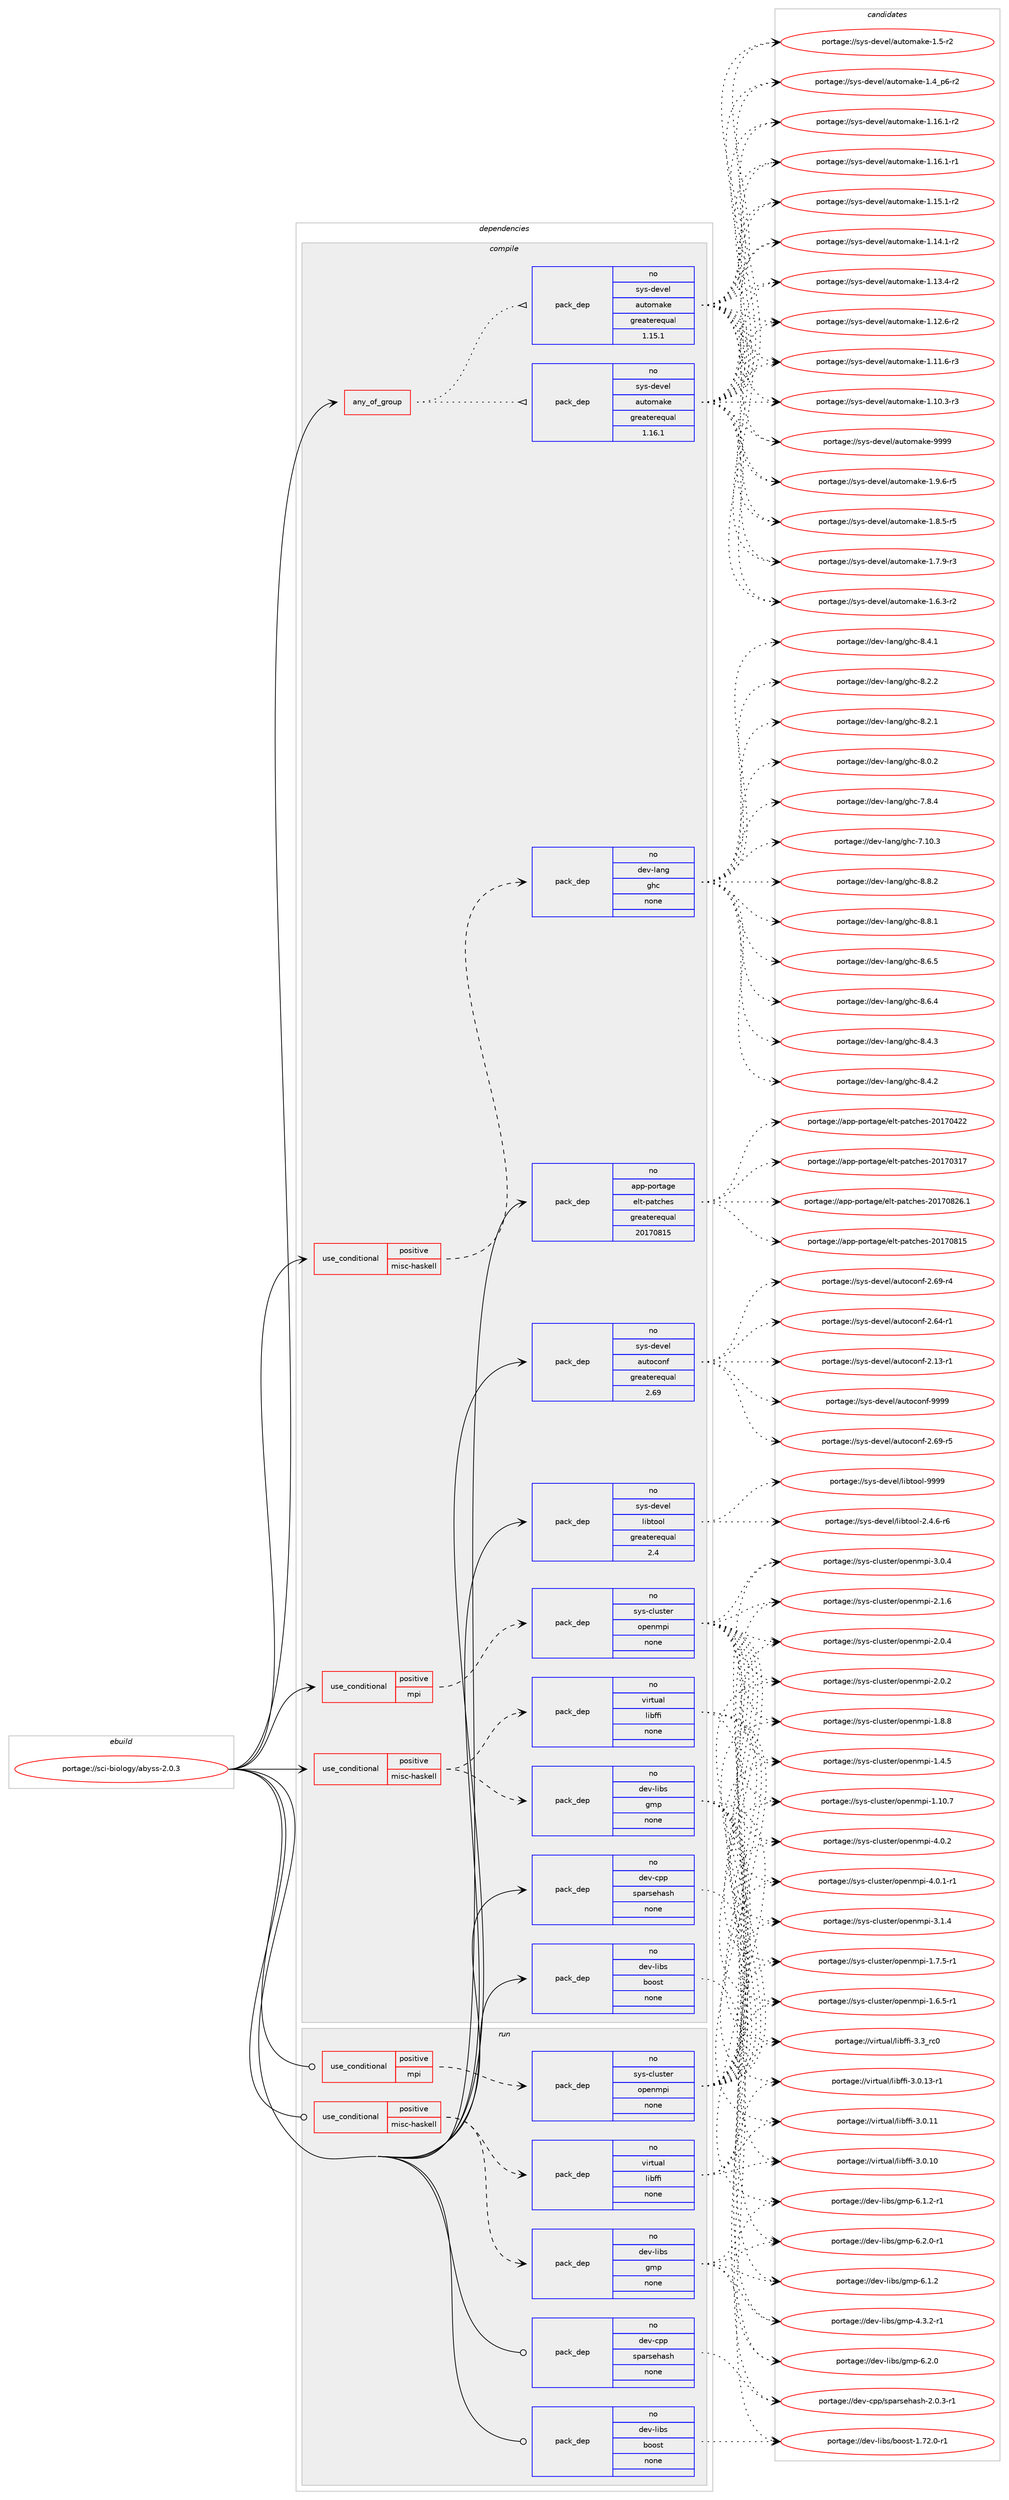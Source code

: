 digraph prolog {

# *************
# Graph options
# *************

newrank=true;
concentrate=true;
compound=true;
graph [rankdir=LR,fontname=Helvetica,fontsize=10,ranksep=1.5];#, ranksep=2.5, nodesep=0.2];
edge  [arrowhead=vee];
node  [fontname=Helvetica,fontsize=10];

# **********
# The ebuild
# **********

subgraph cluster_leftcol {
color=gray;
rank=same;
label=<<i>ebuild</i>>;
id [label="portage://sci-biology/abyss-2.0.3", color=red, width=4, href="../sci-biology/abyss-2.0.3.svg"];
}

# ****************
# The dependencies
# ****************

subgraph cluster_midcol {
color=gray;
label=<<i>dependencies</i>>;
subgraph cluster_compile {
fillcolor="#eeeeee";
style=filled;
label=<<i>compile</i>>;
subgraph any1297 {
dependency63173 [label=<<TABLE BORDER="0" CELLBORDER="1" CELLSPACING="0" CELLPADDING="4"><TR><TD CELLPADDING="10">any_of_group</TD></TR></TABLE>>, shape=none, color=red];subgraph pack48725 {
dependency63174 [label=<<TABLE BORDER="0" CELLBORDER="1" CELLSPACING="0" CELLPADDING="4" WIDTH="220"><TR><TD ROWSPAN="6" CELLPADDING="30">pack_dep</TD></TR><TR><TD WIDTH="110">no</TD></TR><TR><TD>sys-devel</TD></TR><TR><TD>automake</TD></TR><TR><TD>greaterequal</TD></TR><TR><TD>1.16.1</TD></TR></TABLE>>, shape=none, color=blue];
}
dependency63173:e -> dependency63174:w [weight=20,style="dotted",arrowhead="oinv"];
subgraph pack48726 {
dependency63175 [label=<<TABLE BORDER="0" CELLBORDER="1" CELLSPACING="0" CELLPADDING="4" WIDTH="220"><TR><TD ROWSPAN="6" CELLPADDING="30">pack_dep</TD></TR><TR><TD WIDTH="110">no</TD></TR><TR><TD>sys-devel</TD></TR><TR><TD>automake</TD></TR><TR><TD>greaterequal</TD></TR><TR><TD>1.15.1</TD></TR></TABLE>>, shape=none, color=blue];
}
dependency63173:e -> dependency63175:w [weight=20,style="dotted",arrowhead="oinv"];
}
id:e -> dependency63173:w [weight=20,style="solid",arrowhead="vee"];
subgraph cond13096 {
dependency63176 [label=<<TABLE BORDER="0" CELLBORDER="1" CELLSPACING="0" CELLPADDING="4"><TR><TD ROWSPAN="3" CELLPADDING="10">use_conditional</TD></TR><TR><TD>positive</TD></TR><TR><TD>misc-haskell</TD></TR></TABLE>>, shape=none, color=red];
subgraph pack48727 {
dependency63177 [label=<<TABLE BORDER="0" CELLBORDER="1" CELLSPACING="0" CELLPADDING="4" WIDTH="220"><TR><TD ROWSPAN="6" CELLPADDING="30">pack_dep</TD></TR><TR><TD WIDTH="110">no</TD></TR><TR><TD>dev-lang</TD></TR><TR><TD>ghc</TD></TR><TR><TD>none</TD></TR><TR><TD></TD></TR></TABLE>>, shape=none, color=blue];
}
dependency63176:e -> dependency63177:w [weight=20,style="dashed",arrowhead="vee"];
}
id:e -> dependency63176:w [weight=20,style="solid",arrowhead="vee"];
subgraph cond13097 {
dependency63178 [label=<<TABLE BORDER="0" CELLBORDER="1" CELLSPACING="0" CELLPADDING="4"><TR><TD ROWSPAN="3" CELLPADDING="10">use_conditional</TD></TR><TR><TD>positive</TD></TR><TR><TD>misc-haskell</TD></TR></TABLE>>, shape=none, color=red];
subgraph pack48728 {
dependency63179 [label=<<TABLE BORDER="0" CELLBORDER="1" CELLSPACING="0" CELLPADDING="4" WIDTH="220"><TR><TD ROWSPAN="6" CELLPADDING="30">pack_dep</TD></TR><TR><TD WIDTH="110">no</TD></TR><TR><TD>dev-libs</TD></TR><TR><TD>gmp</TD></TR><TR><TD>none</TD></TR><TR><TD></TD></TR></TABLE>>, shape=none, color=blue];
}
dependency63178:e -> dependency63179:w [weight=20,style="dashed",arrowhead="vee"];
subgraph pack48729 {
dependency63180 [label=<<TABLE BORDER="0" CELLBORDER="1" CELLSPACING="0" CELLPADDING="4" WIDTH="220"><TR><TD ROWSPAN="6" CELLPADDING="30">pack_dep</TD></TR><TR><TD WIDTH="110">no</TD></TR><TR><TD>virtual</TD></TR><TR><TD>libffi</TD></TR><TR><TD>none</TD></TR><TR><TD></TD></TR></TABLE>>, shape=none, color=blue];
}
dependency63178:e -> dependency63180:w [weight=20,style="dashed",arrowhead="vee"];
}
id:e -> dependency63178:w [weight=20,style="solid",arrowhead="vee"];
subgraph cond13098 {
dependency63181 [label=<<TABLE BORDER="0" CELLBORDER="1" CELLSPACING="0" CELLPADDING="4"><TR><TD ROWSPAN="3" CELLPADDING="10">use_conditional</TD></TR><TR><TD>positive</TD></TR><TR><TD>mpi</TD></TR></TABLE>>, shape=none, color=red];
subgraph pack48730 {
dependency63182 [label=<<TABLE BORDER="0" CELLBORDER="1" CELLSPACING="0" CELLPADDING="4" WIDTH="220"><TR><TD ROWSPAN="6" CELLPADDING="30">pack_dep</TD></TR><TR><TD WIDTH="110">no</TD></TR><TR><TD>sys-cluster</TD></TR><TR><TD>openmpi</TD></TR><TR><TD>none</TD></TR><TR><TD></TD></TR></TABLE>>, shape=none, color=blue];
}
dependency63181:e -> dependency63182:w [weight=20,style="dashed",arrowhead="vee"];
}
id:e -> dependency63181:w [weight=20,style="solid",arrowhead="vee"];
subgraph pack48731 {
dependency63183 [label=<<TABLE BORDER="0" CELLBORDER="1" CELLSPACING="0" CELLPADDING="4" WIDTH="220"><TR><TD ROWSPAN="6" CELLPADDING="30">pack_dep</TD></TR><TR><TD WIDTH="110">no</TD></TR><TR><TD>app-portage</TD></TR><TR><TD>elt-patches</TD></TR><TR><TD>greaterequal</TD></TR><TR><TD>20170815</TD></TR></TABLE>>, shape=none, color=blue];
}
id:e -> dependency63183:w [weight=20,style="solid",arrowhead="vee"];
subgraph pack48732 {
dependency63184 [label=<<TABLE BORDER="0" CELLBORDER="1" CELLSPACING="0" CELLPADDING="4" WIDTH="220"><TR><TD ROWSPAN="6" CELLPADDING="30">pack_dep</TD></TR><TR><TD WIDTH="110">no</TD></TR><TR><TD>dev-cpp</TD></TR><TR><TD>sparsehash</TD></TR><TR><TD>none</TD></TR><TR><TD></TD></TR></TABLE>>, shape=none, color=blue];
}
id:e -> dependency63184:w [weight=20,style="solid",arrowhead="vee"];
subgraph pack48733 {
dependency63185 [label=<<TABLE BORDER="0" CELLBORDER="1" CELLSPACING="0" CELLPADDING="4" WIDTH="220"><TR><TD ROWSPAN="6" CELLPADDING="30">pack_dep</TD></TR><TR><TD WIDTH="110">no</TD></TR><TR><TD>dev-libs</TD></TR><TR><TD>boost</TD></TR><TR><TD>none</TD></TR><TR><TD></TD></TR></TABLE>>, shape=none, color=blue];
}
id:e -> dependency63185:w [weight=20,style="solid",arrowhead="vee"];
subgraph pack48734 {
dependency63186 [label=<<TABLE BORDER="0" CELLBORDER="1" CELLSPACING="0" CELLPADDING="4" WIDTH="220"><TR><TD ROWSPAN="6" CELLPADDING="30">pack_dep</TD></TR><TR><TD WIDTH="110">no</TD></TR><TR><TD>sys-devel</TD></TR><TR><TD>autoconf</TD></TR><TR><TD>greaterequal</TD></TR><TR><TD>2.69</TD></TR></TABLE>>, shape=none, color=blue];
}
id:e -> dependency63186:w [weight=20,style="solid",arrowhead="vee"];
subgraph pack48735 {
dependency63187 [label=<<TABLE BORDER="0" CELLBORDER="1" CELLSPACING="0" CELLPADDING="4" WIDTH="220"><TR><TD ROWSPAN="6" CELLPADDING="30">pack_dep</TD></TR><TR><TD WIDTH="110">no</TD></TR><TR><TD>sys-devel</TD></TR><TR><TD>libtool</TD></TR><TR><TD>greaterequal</TD></TR><TR><TD>2.4</TD></TR></TABLE>>, shape=none, color=blue];
}
id:e -> dependency63187:w [weight=20,style="solid",arrowhead="vee"];
}
subgraph cluster_compileandrun {
fillcolor="#eeeeee";
style=filled;
label=<<i>compile and run</i>>;
}
subgraph cluster_run {
fillcolor="#eeeeee";
style=filled;
label=<<i>run</i>>;
subgraph cond13099 {
dependency63188 [label=<<TABLE BORDER="0" CELLBORDER="1" CELLSPACING="0" CELLPADDING="4"><TR><TD ROWSPAN="3" CELLPADDING="10">use_conditional</TD></TR><TR><TD>positive</TD></TR><TR><TD>misc-haskell</TD></TR></TABLE>>, shape=none, color=red];
subgraph pack48736 {
dependency63189 [label=<<TABLE BORDER="0" CELLBORDER="1" CELLSPACING="0" CELLPADDING="4" WIDTH="220"><TR><TD ROWSPAN="6" CELLPADDING="30">pack_dep</TD></TR><TR><TD WIDTH="110">no</TD></TR><TR><TD>dev-libs</TD></TR><TR><TD>gmp</TD></TR><TR><TD>none</TD></TR><TR><TD></TD></TR></TABLE>>, shape=none, color=blue];
}
dependency63188:e -> dependency63189:w [weight=20,style="dashed",arrowhead="vee"];
subgraph pack48737 {
dependency63190 [label=<<TABLE BORDER="0" CELLBORDER="1" CELLSPACING="0" CELLPADDING="4" WIDTH="220"><TR><TD ROWSPAN="6" CELLPADDING="30">pack_dep</TD></TR><TR><TD WIDTH="110">no</TD></TR><TR><TD>virtual</TD></TR><TR><TD>libffi</TD></TR><TR><TD>none</TD></TR><TR><TD></TD></TR></TABLE>>, shape=none, color=blue];
}
dependency63188:e -> dependency63190:w [weight=20,style="dashed",arrowhead="vee"];
}
id:e -> dependency63188:w [weight=20,style="solid",arrowhead="odot"];
subgraph cond13100 {
dependency63191 [label=<<TABLE BORDER="0" CELLBORDER="1" CELLSPACING="0" CELLPADDING="4"><TR><TD ROWSPAN="3" CELLPADDING="10">use_conditional</TD></TR><TR><TD>positive</TD></TR><TR><TD>mpi</TD></TR></TABLE>>, shape=none, color=red];
subgraph pack48738 {
dependency63192 [label=<<TABLE BORDER="0" CELLBORDER="1" CELLSPACING="0" CELLPADDING="4" WIDTH="220"><TR><TD ROWSPAN="6" CELLPADDING="30">pack_dep</TD></TR><TR><TD WIDTH="110">no</TD></TR><TR><TD>sys-cluster</TD></TR><TR><TD>openmpi</TD></TR><TR><TD>none</TD></TR><TR><TD></TD></TR></TABLE>>, shape=none, color=blue];
}
dependency63191:e -> dependency63192:w [weight=20,style="dashed",arrowhead="vee"];
}
id:e -> dependency63191:w [weight=20,style="solid",arrowhead="odot"];
subgraph pack48739 {
dependency63193 [label=<<TABLE BORDER="0" CELLBORDER="1" CELLSPACING="0" CELLPADDING="4" WIDTH="220"><TR><TD ROWSPAN="6" CELLPADDING="30">pack_dep</TD></TR><TR><TD WIDTH="110">no</TD></TR><TR><TD>dev-cpp</TD></TR><TR><TD>sparsehash</TD></TR><TR><TD>none</TD></TR><TR><TD></TD></TR></TABLE>>, shape=none, color=blue];
}
id:e -> dependency63193:w [weight=20,style="solid",arrowhead="odot"];
subgraph pack48740 {
dependency63194 [label=<<TABLE BORDER="0" CELLBORDER="1" CELLSPACING="0" CELLPADDING="4" WIDTH="220"><TR><TD ROWSPAN="6" CELLPADDING="30">pack_dep</TD></TR><TR><TD WIDTH="110">no</TD></TR><TR><TD>dev-libs</TD></TR><TR><TD>boost</TD></TR><TR><TD>none</TD></TR><TR><TD></TD></TR></TABLE>>, shape=none, color=blue];
}
id:e -> dependency63194:w [weight=20,style="solid",arrowhead="odot"];
}
}

# **************
# The candidates
# **************

subgraph cluster_choices {
rank=same;
color=gray;
label=<<i>candidates</i>>;

subgraph choice48725 {
color=black;
nodesep=1;
choice115121115451001011181011084797117116111109971071014557575757 [label="portage://sys-devel/automake-9999", color=red, width=4,href="../sys-devel/automake-9999.svg"];
choice115121115451001011181011084797117116111109971071014549465746544511453 [label="portage://sys-devel/automake-1.9.6-r5", color=red, width=4,href="../sys-devel/automake-1.9.6-r5.svg"];
choice115121115451001011181011084797117116111109971071014549465646534511453 [label="portage://sys-devel/automake-1.8.5-r5", color=red, width=4,href="../sys-devel/automake-1.8.5-r5.svg"];
choice115121115451001011181011084797117116111109971071014549465546574511451 [label="portage://sys-devel/automake-1.7.9-r3", color=red, width=4,href="../sys-devel/automake-1.7.9-r3.svg"];
choice115121115451001011181011084797117116111109971071014549465446514511450 [label="portage://sys-devel/automake-1.6.3-r2", color=red, width=4,href="../sys-devel/automake-1.6.3-r2.svg"];
choice11512111545100101118101108479711711611110997107101454946534511450 [label="portage://sys-devel/automake-1.5-r2", color=red, width=4,href="../sys-devel/automake-1.5-r2.svg"];
choice115121115451001011181011084797117116111109971071014549465295112544511450 [label="portage://sys-devel/automake-1.4_p6-r2", color=red, width=4,href="../sys-devel/automake-1.4_p6-r2.svg"];
choice11512111545100101118101108479711711611110997107101454946495446494511450 [label="portage://sys-devel/automake-1.16.1-r2", color=red, width=4,href="../sys-devel/automake-1.16.1-r2.svg"];
choice11512111545100101118101108479711711611110997107101454946495446494511449 [label="portage://sys-devel/automake-1.16.1-r1", color=red, width=4,href="../sys-devel/automake-1.16.1-r1.svg"];
choice11512111545100101118101108479711711611110997107101454946495346494511450 [label="portage://sys-devel/automake-1.15.1-r2", color=red, width=4,href="../sys-devel/automake-1.15.1-r2.svg"];
choice11512111545100101118101108479711711611110997107101454946495246494511450 [label="portage://sys-devel/automake-1.14.1-r2", color=red, width=4,href="../sys-devel/automake-1.14.1-r2.svg"];
choice11512111545100101118101108479711711611110997107101454946495146524511450 [label="portage://sys-devel/automake-1.13.4-r2", color=red, width=4,href="../sys-devel/automake-1.13.4-r2.svg"];
choice11512111545100101118101108479711711611110997107101454946495046544511450 [label="portage://sys-devel/automake-1.12.6-r2", color=red, width=4,href="../sys-devel/automake-1.12.6-r2.svg"];
choice11512111545100101118101108479711711611110997107101454946494946544511451 [label="portage://sys-devel/automake-1.11.6-r3", color=red, width=4,href="../sys-devel/automake-1.11.6-r3.svg"];
choice11512111545100101118101108479711711611110997107101454946494846514511451 [label="portage://sys-devel/automake-1.10.3-r3", color=red, width=4,href="../sys-devel/automake-1.10.3-r3.svg"];
dependency63174:e -> choice115121115451001011181011084797117116111109971071014557575757:w [style=dotted,weight="100"];
dependency63174:e -> choice115121115451001011181011084797117116111109971071014549465746544511453:w [style=dotted,weight="100"];
dependency63174:e -> choice115121115451001011181011084797117116111109971071014549465646534511453:w [style=dotted,weight="100"];
dependency63174:e -> choice115121115451001011181011084797117116111109971071014549465546574511451:w [style=dotted,weight="100"];
dependency63174:e -> choice115121115451001011181011084797117116111109971071014549465446514511450:w [style=dotted,weight="100"];
dependency63174:e -> choice11512111545100101118101108479711711611110997107101454946534511450:w [style=dotted,weight="100"];
dependency63174:e -> choice115121115451001011181011084797117116111109971071014549465295112544511450:w [style=dotted,weight="100"];
dependency63174:e -> choice11512111545100101118101108479711711611110997107101454946495446494511450:w [style=dotted,weight="100"];
dependency63174:e -> choice11512111545100101118101108479711711611110997107101454946495446494511449:w [style=dotted,weight="100"];
dependency63174:e -> choice11512111545100101118101108479711711611110997107101454946495346494511450:w [style=dotted,weight="100"];
dependency63174:e -> choice11512111545100101118101108479711711611110997107101454946495246494511450:w [style=dotted,weight="100"];
dependency63174:e -> choice11512111545100101118101108479711711611110997107101454946495146524511450:w [style=dotted,weight="100"];
dependency63174:e -> choice11512111545100101118101108479711711611110997107101454946495046544511450:w [style=dotted,weight="100"];
dependency63174:e -> choice11512111545100101118101108479711711611110997107101454946494946544511451:w [style=dotted,weight="100"];
dependency63174:e -> choice11512111545100101118101108479711711611110997107101454946494846514511451:w [style=dotted,weight="100"];
}
subgraph choice48726 {
color=black;
nodesep=1;
choice115121115451001011181011084797117116111109971071014557575757 [label="portage://sys-devel/automake-9999", color=red, width=4,href="../sys-devel/automake-9999.svg"];
choice115121115451001011181011084797117116111109971071014549465746544511453 [label="portage://sys-devel/automake-1.9.6-r5", color=red, width=4,href="../sys-devel/automake-1.9.6-r5.svg"];
choice115121115451001011181011084797117116111109971071014549465646534511453 [label="portage://sys-devel/automake-1.8.5-r5", color=red, width=4,href="../sys-devel/automake-1.8.5-r5.svg"];
choice115121115451001011181011084797117116111109971071014549465546574511451 [label="portage://sys-devel/automake-1.7.9-r3", color=red, width=4,href="../sys-devel/automake-1.7.9-r3.svg"];
choice115121115451001011181011084797117116111109971071014549465446514511450 [label="portage://sys-devel/automake-1.6.3-r2", color=red, width=4,href="../sys-devel/automake-1.6.3-r2.svg"];
choice11512111545100101118101108479711711611110997107101454946534511450 [label="portage://sys-devel/automake-1.5-r2", color=red, width=4,href="../sys-devel/automake-1.5-r2.svg"];
choice115121115451001011181011084797117116111109971071014549465295112544511450 [label="portage://sys-devel/automake-1.4_p6-r2", color=red, width=4,href="../sys-devel/automake-1.4_p6-r2.svg"];
choice11512111545100101118101108479711711611110997107101454946495446494511450 [label="portage://sys-devel/automake-1.16.1-r2", color=red, width=4,href="../sys-devel/automake-1.16.1-r2.svg"];
choice11512111545100101118101108479711711611110997107101454946495446494511449 [label="portage://sys-devel/automake-1.16.1-r1", color=red, width=4,href="../sys-devel/automake-1.16.1-r1.svg"];
choice11512111545100101118101108479711711611110997107101454946495346494511450 [label="portage://sys-devel/automake-1.15.1-r2", color=red, width=4,href="../sys-devel/automake-1.15.1-r2.svg"];
choice11512111545100101118101108479711711611110997107101454946495246494511450 [label="portage://sys-devel/automake-1.14.1-r2", color=red, width=4,href="../sys-devel/automake-1.14.1-r2.svg"];
choice11512111545100101118101108479711711611110997107101454946495146524511450 [label="portage://sys-devel/automake-1.13.4-r2", color=red, width=4,href="../sys-devel/automake-1.13.4-r2.svg"];
choice11512111545100101118101108479711711611110997107101454946495046544511450 [label="portage://sys-devel/automake-1.12.6-r2", color=red, width=4,href="../sys-devel/automake-1.12.6-r2.svg"];
choice11512111545100101118101108479711711611110997107101454946494946544511451 [label="portage://sys-devel/automake-1.11.6-r3", color=red, width=4,href="../sys-devel/automake-1.11.6-r3.svg"];
choice11512111545100101118101108479711711611110997107101454946494846514511451 [label="portage://sys-devel/automake-1.10.3-r3", color=red, width=4,href="../sys-devel/automake-1.10.3-r3.svg"];
dependency63175:e -> choice115121115451001011181011084797117116111109971071014557575757:w [style=dotted,weight="100"];
dependency63175:e -> choice115121115451001011181011084797117116111109971071014549465746544511453:w [style=dotted,weight="100"];
dependency63175:e -> choice115121115451001011181011084797117116111109971071014549465646534511453:w [style=dotted,weight="100"];
dependency63175:e -> choice115121115451001011181011084797117116111109971071014549465546574511451:w [style=dotted,weight="100"];
dependency63175:e -> choice115121115451001011181011084797117116111109971071014549465446514511450:w [style=dotted,weight="100"];
dependency63175:e -> choice11512111545100101118101108479711711611110997107101454946534511450:w [style=dotted,weight="100"];
dependency63175:e -> choice115121115451001011181011084797117116111109971071014549465295112544511450:w [style=dotted,weight="100"];
dependency63175:e -> choice11512111545100101118101108479711711611110997107101454946495446494511450:w [style=dotted,weight="100"];
dependency63175:e -> choice11512111545100101118101108479711711611110997107101454946495446494511449:w [style=dotted,weight="100"];
dependency63175:e -> choice11512111545100101118101108479711711611110997107101454946495346494511450:w [style=dotted,weight="100"];
dependency63175:e -> choice11512111545100101118101108479711711611110997107101454946495246494511450:w [style=dotted,weight="100"];
dependency63175:e -> choice11512111545100101118101108479711711611110997107101454946495146524511450:w [style=dotted,weight="100"];
dependency63175:e -> choice11512111545100101118101108479711711611110997107101454946495046544511450:w [style=dotted,weight="100"];
dependency63175:e -> choice11512111545100101118101108479711711611110997107101454946494946544511451:w [style=dotted,weight="100"];
dependency63175:e -> choice11512111545100101118101108479711711611110997107101454946494846514511451:w [style=dotted,weight="100"];
}
subgraph choice48727 {
color=black;
nodesep=1;
choice10010111845108971101034710310499455646564650 [label="portage://dev-lang/ghc-8.8.2", color=red, width=4,href="../dev-lang/ghc-8.8.2.svg"];
choice10010111845108971101034710310499455646564649 [label="portage://dev-lang/ghc-8.8.1", color=red, width=4,href="../dev-lang/ghc-8.8.1.svg"];
choice10010111845108971101034710310499455646544653 [label="portage://dev-lang/ghc-8.6.5", color=red, width=4,href="../dev-lang/ghc-8.6.5.svg"];
choice10010111845108971101034710310499455646544652 [label="portage://dev-lang/ghc-8.6.4", color=red, width=4,href="../dev-lang/ghc-8.6.4.svg"];
choice10010111845108971101034710310499455646524651 [label="portage://dev-lang/ghc-8.4.3", color=red, width=4,href="../dev-lang/ghc-8.4.3.svg"];
choice10010111845108971101034710310499455646524650 [label="portage://dev-lang/ghc-8.4.2", color=red, width=4,href="../dev-lang/ghc-8.4.2.svg"];
choice10010111845108971101034710310499455646524649 [label="portage://dev-lang/ghc-8.4.1", color=red, width=4,href="../dev-lang/ghc-8.4.1.svg"];
choice10010111845108971101034710310499455646504650 [label="portage://dev-lang/ghc-8.2.2", color=red, width=4,href="../dev-lang/ghc-8.2.2.svg"];
choice10010111845108971101034710310499455646504649 [label="portage://dev-lang/ghc-8.2.1", color=red, width=4,href="../dev-lang/ghc-8.2.1.svg"];
choice10010111845108971101034710310499455646484650 [label="portage://dev-lang/ghc-8.0.2", color=red, width=4,href="../dev-lang/ghc-8.0.2.svg"];
choice10010111845108971101034710310499455546564652 [label="portage://dev-lang/ghc-7.8.4", color=red, width=4,href="../dev-lang/ghc-7.8.4.svg"];
choice1001011184510897110103471031049945554649484651 [label="portage://dev-lang/ghc-7.10.3", color=red, width=4,href="../dev-lang/ghc-7.10.3.svg"];
dependency63177:e -> choice10010111845108971101034710310499455646564650:w [style=dotted,weight="100"];
dependency63177:e -> choice10010111845108971101034710310499455646564649:w [style=dotted,weight="100"];
dependency63177:e -> choice10010111845108971101034710310499455646544653:w [style=dotted,weight="100"];
dependency63177:e -> choice10010111845108971101034710310499455646544652:w [style=dotted,weight="100"];
dependency63177:e -> choice10010111845108971101034710310499455646524651:w [style=dotted,weight="100"];
dependency63177:e -> choice10010111845108971101034710310499455646524650:w [style=dotted,weight="100"];
dependency63177:e -> choice10010111845108971101034710310499455646524649:w [style=dotted,weight="100"];
dependency63177:e -> choice10010111845108971101034710310499455646504650:w [style=dotted,weight="100"];
dependency63177:e -> choice10010111845108971101034710310499455646504649:w [style=dotted,weight="100"];
dependency63177:e -> choice10010111845108971101034710310499455646484650:w [style=dotted,weight="100"];
dependency63177:e -> choice10010111845108971101034710310499455546564652:w [style=dotted,weight="100"];
dependency63177:e -> choice1001011184510897110103471031049945554649484651:w [style=dotted,weight="100"];
}
subgraph choice48728 {
color=black;
nodesep=1;
choice1001011184510810598115471031091124554465046484511449 [label="portage://dev-libs/gmp-6.2.0-r1", color=red, width=4,href="../dev-libs/gmp-6.2.0-r1.svg"];
choice100101118451081059811547103109112455446504648 [label="portage://dev-libs/gmp-6.2.0", color=red, width=4,href="../dev-libs/gmp-6.2.0.svg"];
choice1001011184510810598115471031091124554464946504511449 [label="portage://dev-libs/gmp-6.1.2-r1", color=red, width=4,href="../dev-libs/gmp-6.1.2-r1.svg"];
choice100101118451081059811547103109112455446494650 [label="portage://dev-libs/gmp-6.1.2", color=red, width=4,href="../dev-libs/gmp-6.1.2.svg"];
choice1001011184510810598115471031091124552465146504511449 [label="portage://dev-libs/gmp-4.3.2-r1", color=red, width=4,href="../dev-libs/gmp-4.3.2-r1.svg"];
dependency63179:e -> choice1001011184510810598115471031091124554465046484511449:w [style=dotted,weight="100"];
dependency63179:e -> choice100101118451081059811547103109112455446504648:w [style=dotted,weight="100"];
dependency63179:e -> choice1001011184510810598115471031091124554464946504511449:w [style=dotted,weight="100"];
dependency63179:e -> choice100101118451081059811547103109112455446494650:w [style=dotted,weight="100"];
dependency63179:e -> choice1001011184510810598115471031091124552465146504511449:w [style=dotted,weight="100"];
}
subgraph choice48729 {
color=black;
nodesep=1;
choice11810511411611797108471081059810210210545514651951149948 [label="portage://virtual/libffi-3.3_rc0", color=red, width=4,href="../virtual/libffi-3.3_rc0.svg"];
choice118105114116117971084710810598102102105455146484649514511449 [label="portage://virtual/libffi-3.0.13-r1", color=red, width=4,href="../virtual/libffi-3.0.13-r1.svg"];
choice11810511411611797108471081059810210210545514648464949 [label="portage://virtual/libffi-3.0.11", color=red, width=4,href="../virtual/libffi-3.0.11.svg"];
choice11810511411611797108471081059810210210545514648464948 [label="portage://virtual/libffi-3.0.10", color=red, width=4,href="../virtual/libffi-3.0.10.svg"];
dependency63180:e -> choice11810511411611797108471081059810210210545514651951149948:w [style=dotted,weight="100"];
dependency63180:e -> choice118105114116117971084710810598102102105455146484649514511449:w [style=dotted,weight="100"];
dependency63180:e -> choice11810511411611797108471081059810210210545514648464949:w [style=dotted,weight="100"];
dependency63180:e -> choice11810511411611797108471081059810210210545514648464948:w [style=dotted,weight="100"];
}
subgraph choice48730 {
color=black;
nodesep=1;
choice115121115459910811711511610111447111112101110109112105455246484650 [label="portage://sys-cluster/openmpi-4.0.2", color=red, width=4,href="../sys-cluster/openmpi-4.0.2.svg"];
choice1151211154599108117115116101114471111121011101091121054552464846494511449 [label="portage://sys-cluster/openmpi-4.0.1-r1", color=red, width=4,href="../sys-cluster/openmpi-4.0.1-r1.svg"];
choice115121115459910811711511610111447111112101110109112105455146494652 [label="portage://sys-cluster/openmpi-3.1.4", color=red, width=4,href="../sys-cluster/openmpi-3.1.4.svg"];
choice115121115459910811711511610111447111112101110109112105455146484652 [label="portage://sys-cluster/openmpi-3.0.4", color=red, width=4,href="../sys-cluster/openmpi-3.0.4.svg"];
choice115121115459910811711511610111447111112101110109112105455046494654 [label="portage://sys-cluster/openmpi-2.1.6", color=red, width=4,href="../sys-cluster/openmpi-2.1.6.svg"];
choice115121115459910811711511610111447111112101110109112105455046484652 [label="portage://sys-cluster/openmpi-2.0.4", color=red, width=4,href="../sys-cluster/openmpi-2.0.4.svg"];
choice115121115459910811711511610111447111112101110109112105455046484650 [label="portage://sys-cluster/openmpi-2.0.2", color=red, width=4,href="../sys-cluster/openmpi-2.0.2.svg"];
choice115121115459910811711511610111447111112101110109112105454946564656 [label="portage://sys-cluster/openmpi-1.8.8", color=red, width=4,href="../sys-cluster/openmpi-1.8.8.svg"];
choice1151211154599108117115116101114471111121011101091121054549465546534511449 [label="portage://sys-cluster/openmpi-1.7.5-r1", color=red, width=4,href="../sys-cluster/openmpi-1.7.5-r1.svg"];
choice1151211154599108117115116101114471111121011101091121054549465446534511449 [label="portage://sys-cluster/openmpi-1.6.5-r1", color=red, width=4,href="../sys-cluster/openmpi-1.6.5-r1.svg"];
choice115121115459910811711511610111447111112101110109112105454946524653 [label="portage://sys-cluster/openmpi-1.4.5", color=red, width=4,href="../sys-cluster/openmpi-1.4.5.svg"];
choice11512111545991081171151161011144711111210111010911210545494649484655 [label="portage://sys-cluster/openmpi-1.10.7", color=red, width=4,href="../sys-cluster/openmpi-1.10.7.svg"];
dependency63182:e -> choice115121115459910811711511610111447111112101110109112105455246484650:w [style=dotted,weight="100"];
dependency63182:e -> choice1151211154599108117115116101114471111121011101091121054552464846494511449:w [style=dotted,weight="100"];
dependency63182:e -> choice115121115459910811711511610111447111112101110109112105455146494652:w [style=dotted,weight="100"];
dependency63182:e -> choice115121115459910811711511610111447111112101110109112105455146484652:w [style=dotted,weight="100"];
dependency63182:e -> choice115121115459910811711511610111447111112101110109112105455046494654:w [style=dotted,weight="100"];
dependency63182:e -> choice115121115459910811711511610111447111112101110109112105455046484652:w [style=dotted,weight="100"];
dependency63182:e -> choice115121115459910811711511610111447111112101110109112105455046484650:w [style=dotted,weight="100"];
dependency63182:e -> choice115121115459910811711511610111447111112101110109112105454946564656:w [style=dotted,weight="100"];
dependency63182:e -> choice1151211154599108117115116101114471111121011101091121054549465546534511449:w [style=dotted,weight="100"];
dependency63182:e -> choice1151211154599108117115116101114471111121011101091121054549465446534511449:w [style=dotted,weight="100"];
dependency63182:e -> choice115121115459910811711511610111447111112101110109112105454946524653:w [style=dotted,weight="100"];
dependency63182:e -> choice11512111545991081171151161011144711111210111010911210545494649484655:w [style=dotted,weight="100"];
}
subgraph choice48731 {
color=black;
nodesep=1;
choice971121124511211111411697103101471011081164511297116991041011154550484955485650544649 [label="portage://app-portage/elt-patches-20170826.1", color=red, width=4,href="../app-portage/elt-patches-20170826.1.svg"];
choice97112112451121111141169710310147101108116451129711699104101115455048495548564953 [label="portage://app-portage/elt-patches-20170815", color=red, width=4,href="../app-portage/elt-patches-20170815.svg"];
choice97112112451121111141169710310147101108116451129711699104101115455048495548525050 [label="portage://app-portage/elt-patches-20170422", color=red, width=4,href="../app-portage/elt-patches-20170422.svg"];
choice97112112451121111141169710310147101108116451129711699104101115455048495548514955 [label="portage://app-portage/elt-patches-20170317", color=red, width=4,href="../app-portage/elt-patches-20170317.svg"];
dependency63183:e -> choice971121124511211111411697103101471011081164511297116991041011154550484955485650544649:w [style=dotted,weight="100"];
dependency63183:e -> choice97112112451121111141169710310147101108116451129711699104101115455048495548564953:w [style=dotted,weight="100"];
dependency63183:e -> choice97112112451121111141169710310147101108116451129711699104101115455048495548525050:w [style=dotted,weight="100"];
dependency63183:e -> choice97112112451121111141169710310147101108116451129711699104101115455048495548514955:w [style=dotted,weight="100"];
}
subgraph choice48732 {
color=black;
nodesep=1;
choice10010111845991121124711511297114115101104971151044550464846514511449 [label="portage://dev-cpp/sparsehash-2.0.3-r1", color=red, width=4,href="../dev-cpp/sparsehash-2.0.3-r1.svg"];
dependency63184:e -> choice10010111845991121124711511297114115101104971151044550464846514511449:w [style=dotted,weight="100"];
}
subgraph choice48733 {
color=black;
nodesep=1;
choice10010111845108105981154798111111115116454946555046484511449 [label="portage://dev-libs/boost-1.72.0-r1", color=red, width=4,href="../dev-libs/boost-1.72.0-r1.svg"];
dependency63185:e -> choice10010111845108105981154798111111115116454946555046484511449:w [style=dotted,weight="100"];
}
subgraph choice48734 {
color=black;
nodesep=1;
choice115121115451001011181011084797117116111991111101024557575757 [label="portage://sys-devel/autoconf-9999", color=red, width=4,href="../sys-devel/autoconf-9999.svg"];
choice1151211154510010111810110847971171161119911111010245504654574511453 [label="portage://sys-devel/autoconf-2.69-r5", color=red, width=4,href="../sys-devel/autoconf-2.69-r5.svg"];
choice1151211154510010111810110847971171161119911111010245504654574511452 [label="portage://sys-devel/autoconf-2.69-r4", color=red, width=4,href="../sys-devel/autoconf-2.69-r4.svg"];
choice1151211154510010111810110847971171161119911111010245504654524511449 [label="portage://sys-devel/autoconf-2.64-r1", color=red, width=4,href="../sys-devel/autoconf-2.64-r1.svg"];
choice1151211154510010111810110847971171161119911111010245504649514511449 [label="portage://sys-devel/autoconf-2.13-r1", color=red, width=4,href="../sys-devel/autoconf-2.13-r1.svg"];
dependency63186:e -> choice115121115451001011181011084797117116111991111101024557575757:w [style=dotted,weight="100"];
dependency63186:e -> choice1151211154510010111810110847971171161119911111010245504654574511453:w [style=dotted,weight="100"];
dependency63186:e -> choice1151211154510010111810110847971171161119911111010245504654574511452:w [style=dotted,weight="100"];
dependency63186:e -> choice1151211154510010111810110847971171161119911111010245504654524511449:w [style=dotted,weight="100"];
dependency63186:e -> choice1151211154510010111810110847971171161119911111010245504649514511449:w [style=dotted,weight="100"];
}
subgraph choice48735 {
color=black;
nodesep=1;
choice1151211154510010111810110847108105981161111111084557575757 [label="portage://sys-devel/libtool-9999", color=red, width=4,href="../sys-devel/libtool-9999.svg"];
choice1151211154510010111810110847108105981161111111084550465246544511454 [label="portage://sys-devel/libtool-2.4.6-r6", color=red, width=4,href="../sys-devel/libtool-2.4.6-r6.svg"];
dependency63187:e -> choice1151211154510010111810110847108105981161111111084557575757:w [style=dotted,weight="100"];
dependency63187:e -> choice1151211154510010111810110847108105981161111111084550465246544511454:w [style=dotted,weight="100"];
}
subgraph choice48736 {
color=black;
nodesep=1;
choice1001011184510810598115471031091124554465046484511449 [label="portage://dev-libs/gmp-6.2.0-r1", color=red, width=4,href="../dev-libs/gmp-6.2.0-r1.svg"];
choice100101118451081059811547103109112455446504648 [label="portage://dev-libs/gmp-6.2.0", color=red, width=4,href="../dev-libs/gmp-6.2.0.svg"];
choice1001011184510810598115471031091124554464946504511449 [label="portage://dev-libs/gmp-6.1.2-r1", color=red, width=4,href="../dev-libs/gmp-6.1.2-r1.svg"];
choice100101118451081059811547103109112455446494650 [label="portage://dev-libs/gmp-6.1.2", color=red, width=4,href="../dev-libs/gmp-6.1.2.svg"];
choice1001011184510810598115471031091124552465146504511449 [label="portage://dev-libs/gmp-4.3.2-r1", color=red, width=4,href="../dev-libs/gmp-4.3.2-r1.svg"];
dependency63189:e -> choice1001011184510810598115471031091124554465046484511449:w [style=dotted,weight="100"];
dependency63189:e -> choice100101118451081059811547103109112455446504648:w [style=dotted,weight="100"];
dependency63189:e -> choice1001011184510810598115471031091124554464946504511449:w [style=dotted,weight="100"];
dependency63189:e -> choice100101118451081059811547103109112455446494650:w [style=dotted,weight="100"];
dependency63189:e -> choice1001011184510810598115471031091124552465146504511449:w [style=dotted,weight="100"];
}
subgraph choice48737 {
color=black;
nodesep=1;
choice11810511411611797108471081059810210210545514651951149948 [label="portage://virtual/libffi-3.3_rc0", color=red, width=4,href="../virtual/libffi-3.3_rc0.svg"];
choice118105114116117971084710810598102102105455146484649514511449 [label="portage://virtual/libffi-3.0.13-r1", color=red, width=4,href="../virtual/libffi-3.0.13-r1.svg"];
choice11810511411611797108471081059810210210545514648464949 [label="portage://virtual/libffi-3.0.11", color=red, width=4,href="../virtual/libffi-3.0.11.svg"];
choice11810511411611797108471081059810210210545514648464948 [label="portage://virtual/libffi-3.0.10", color=red, width=4,href="../virtual/libffi-3.0.10.svg"];
dependency63190:e -> choice11810511411611797108471081059810210210545514651951149948:w [style=dotted,weight="100"];
dependency63190:e -> choice118105114116117971084710810598102102105455146484649514511449:w [style=dotted,weight="100"];
dependency63190:e -> choice11810511411611797108471081059810210210545514648464949:w [style=dotted,weight="100"];
dependency63190:e -> choice11810511411611797108471081059810210210545514648464948:w [style=dotted,weight="100"];
}
subgraph choice48738 {
color=black;
nodesep=1;
choice115121115459910811711511610111447111112101110109112105455246484650 [label="portage://sys-cluster/openmpi-4.0.2", color=red, width=4,href="../sys-cluster/openmpi-4.0.2.svg"];
choice1151211154599108117115116101114471111121011101091121054552464846494511449 [label="portage://sys-cluster/openmpi-4.0.1-r1", color=red, width=4,href="../sys-cluster/openmpi-4.0.1-r1.svg"];
choice115121115459910811711511610111447111112101110109112105455146494652 [label="portage://sys-cluster/openmpi-3.1.4", color=red, width=4,href="../sys-cluster/openmpi-3.1.4.svg"];
choice115121115459910811711511610111447111112101110109112105455146484652 [label="portage://sys-cluster/openmpi-3.0.4", color=red, width=4,href="../sys-cluster/openmpi-3.0.4.svg"];
choice115121115459910811711511610111447111112101110109112105455046494654 [label="portage://sys-cluster/openmpi-2.1.6", color=red, width=4,href="../sys-cluster/openmpi-2.1.6.svg"];
choice115121115459910811711511610111447111112101110109112105455046484652 [label="portage://sys-cluster/openmpi-2.0.4", color=red, width=4,href="../sys-cluster/openmpi-2.0.4.svg"];
choice115121115459910811711511610111447111112101110109112105455046484650 [label="portage://sys-cluster/openmpi-2.0.2", color=red, width=4,href="../sys-cluster/openmpi-2.0.2.svg"];
choice115121115459910811711511610111447111112101110109112105454946564656 [label="portage://sys-cluster/openmpi-1.8.8", color=red, width=4,href="../sys-cluster/openmpi-1.8.8.svg"];
choice1151211154599108117115116101114471111121011101091121054549465546534511449 [label="portage://sys-cluster/openmpi-1.7.5-r1", color=red, width=4,href="../sys-cluster/openmpi-1.7.5-r1.svg"];
choice1151211154599108117115116101114471111121011101091121054549465446534511449 [label="portage://sys-cluster/openmpi-1.6.5-r1", color=red, width=4,href="../sys-cluster/openmpi-1.6.5-r1.svg"];
choice115121115459910811711511610111447111112101110109112105454946524653 [label="portage://sys-cluster/openmpi-1.4.5", color=red, width=4,href="../sys-cluster/openmpi-1.4.5.svg"];
choice11512111545991081171151161011144711111210111010911210545494649484655 [label="portage://sys-cluster/openmpi-1.10.7", color=red, width=4,href="../sys-cluster/openmpi-1.10.7.svg"];
dependency63192:e -> choice115121115459910811711511610111447111112101110109112105455246484650:w [style=dotted,weight="100"];
dependency63192:e -> choice1151211154599108117115116101114471111121011101091121054552464846494511449:w [style=dotted,weight="100"];
dependency63192:e -> choice115121115459910811711511610111447111112101110109112105455146494652:w [style=dotted,weight="100"];
dependency63192:e -> choice115121115459910811711511610111447111112101110109112105455146484652:w [style=dotted,weight="100"];
dependency63192:e -> choice115121115459910811711511610111447111112101110109112105455046494654:w [style=dotted,weight="100"];
dependency63192:e -> choice115121115459910811711511610111447111112101110109112105455046484652:w [style=dotted,weight="100"];
dependency63192:e -> choice115121115459910811711511610111447111112101110109112105455046484650:w [style=dotted,weight="100"];
dependency63192:e -> choice115121115459910811711511610111447111112101110109112105454946564656:w [style=dotted,weight="100"];
dependency63192:e -> choice1151211154599108117115116101114471111121011101091121054549465546534511449:w [style=dotted,weight="100"];
dependency63192:e -> choice1151211154599108117115116101114471111121011101091121054549465446534511449:w [style=dotted,weight="100"];
dependency63192:e -> choice115121115459910811711511610111447111112101110109112105454946524653:w [style=dotted,weight="100"];
dependency63192:e -> choice11512111545991081171151161011144711111210111010911210545494649484655:w [style=dotted,weight="100"];
}
subgraph choice48739 {
color=black;
nodesep=1;
choice10010111845991121124711511297114115101104971151044550464846514511449 [label="portage://dev-cpp/sparsehash-2.0.3-r1", color=red, width=4,href="../dev-cpp/sparsehash-2.0.3-r1.svg"];
dependency63193:e -> choice10010111845991121124711511297114115101104971151044550464846514511449:w [style=dotted,weight="100"];
}
subgraph choice48740 {
color=black;
nodesep=1;
choice10010111845108105981154798111111115116454946555046484511449 [label="portage://dev-libs/boost-1.72.0-r1", color=red, width=4,href="../dev-libs/boost-1.72.0-r1.svg"];
dependency63194:e -> choice10010111845108105981154798111111115116454946555046484511449:w [style=dotted,weight="100"];
}
}

}
